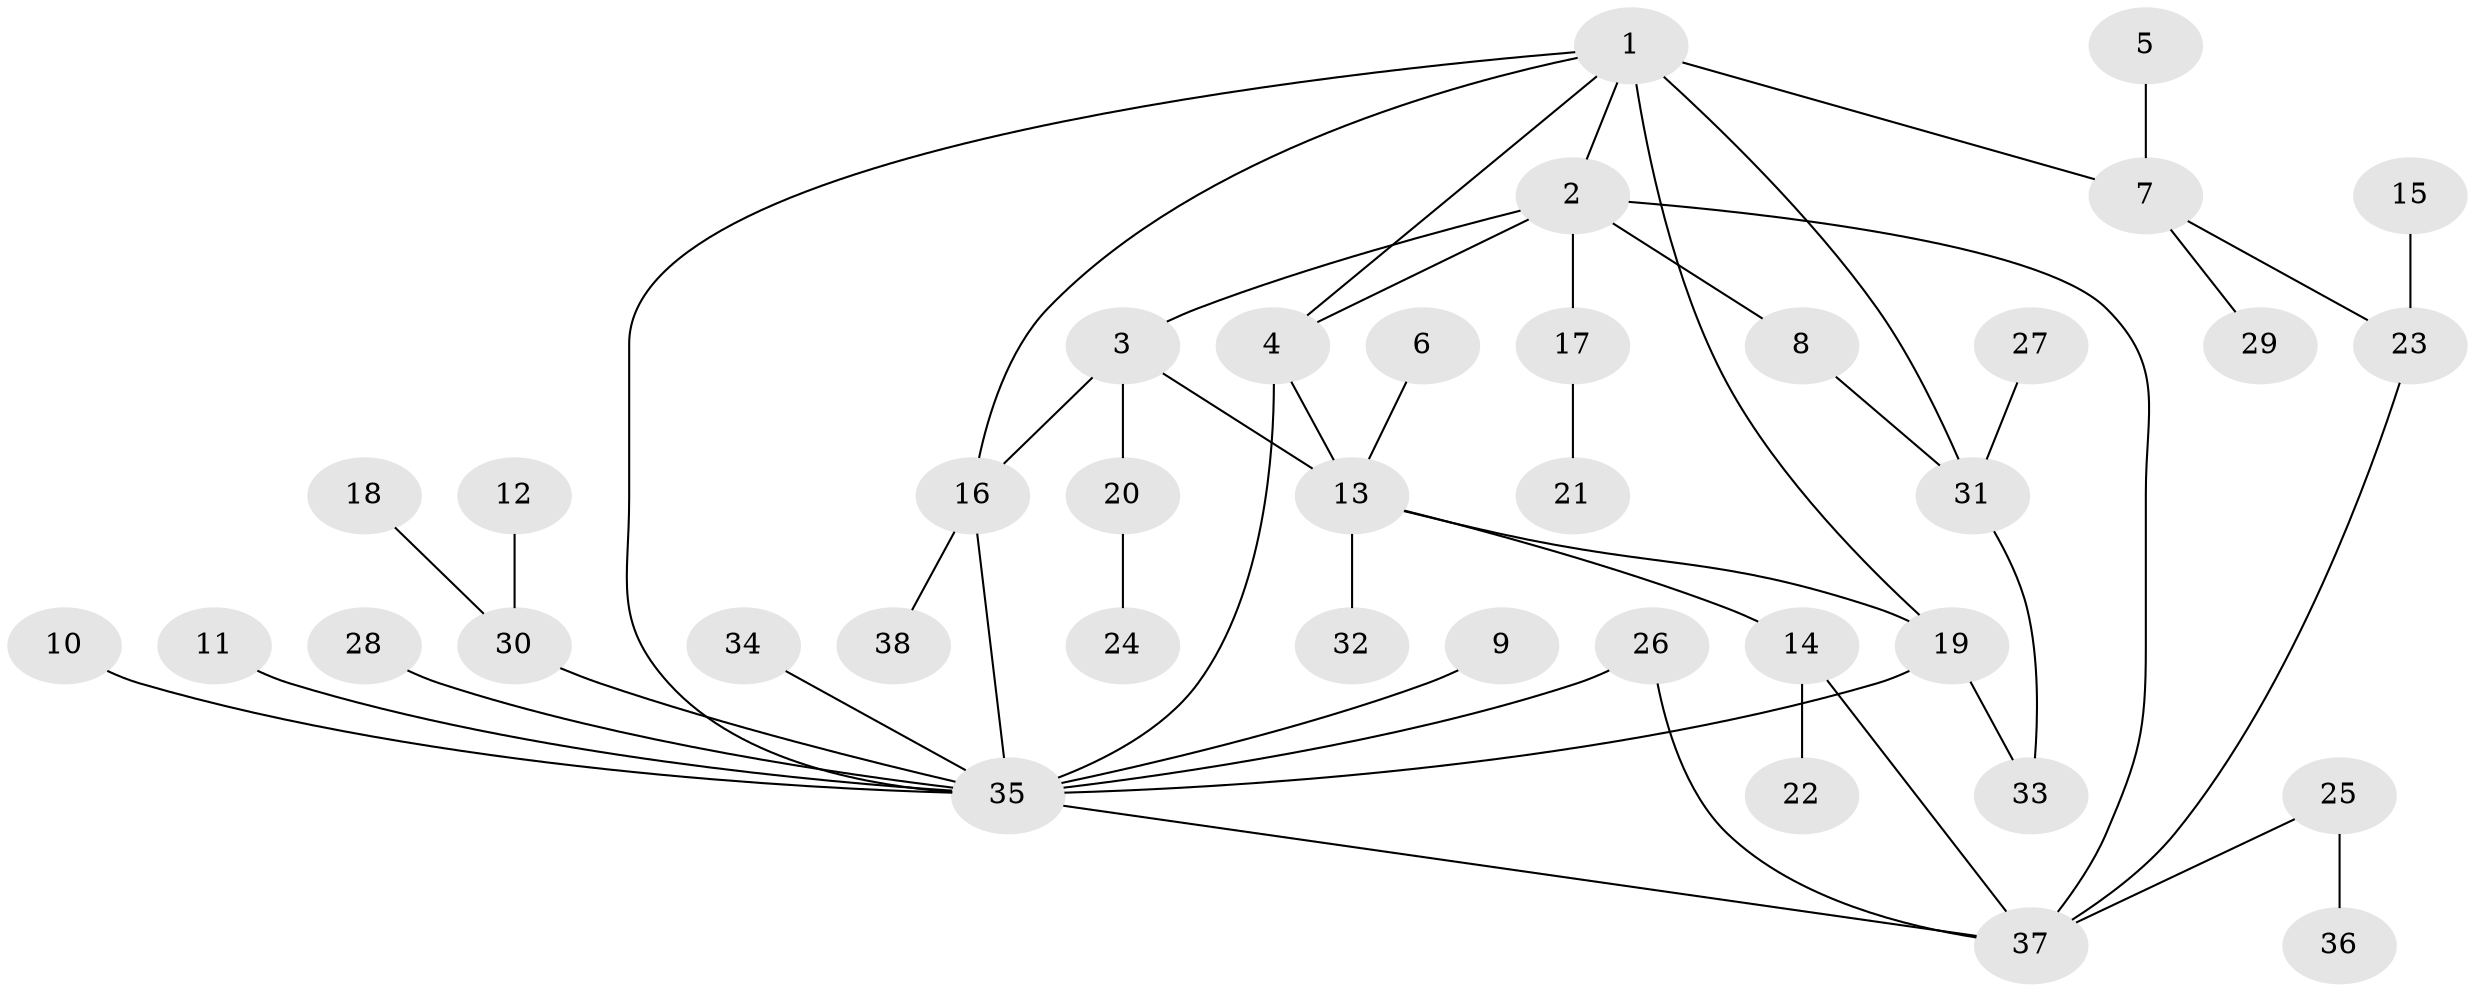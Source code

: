 // original degree distribution, {6: 0.05, 13: 0.016666666666666666, 3: 0.06666666666666667, 5: 0.05, 4: 0.15, 8: 0.016666666666666666, 1: 0.43333333333333335, 2: 0.21666666666666667}
// Generated by graph-tools (version 1.1) at 2025/37/03/04/25 23:37:38]
// undirected, 38 vertices, 50 edges
graph export_dot {
  node [color=gray90,style=filled];
  1;
  2;
  3;
  4;
  5;
  6;
  7;
  8;
  9;
  10;
  11;
  12;
  13;
  14;
  15;
  16;
  17;
  18;
  19;
  20;
  21;
  22;
  23;
  24;
  25;
  26;
  27;
  28;
  29;
  30;
  31;
  32;
  33;
  34;
  35;
  36;
  37;
  38;
  1 -- 2 [weight=1.0];
  1 -- 4 [weight=1.0];
  1 -- 7 [weight=2.0];
  1 -- 16 [weight=1.0];
  1 -- 19 [weight=1.0];
  1 -- 31 [weight=1.0];
  1 -- 35 [weight=1.0];
  2 -- 3 [weight=1.0];
  2 -- 4 [weight=1.0];
  2 -- 8 [weight=1.0];
  2 -- 17 [weight=2.0];
  2 -- 37 [weight=1.0];
  3 -- 13 [weight=1.0];
  3 -- 16 [weight=2.0];
  3 -- 20 [weight=1.0];
  4 -- 13 [weight=2.0];
  4 -- 35 [weight=2.0];
  5 -- 7 [weight=1.0];
  6 -- 13 [weight=1.0];
  7 -- 23 [weight=1.0];
  7 -- 29 [weight=1.0];
  8 -- 31 [weight=1.0];
  9 -- 35 [weight=1.0];
  10 -- 35 [weight=1.0];
  11 -- 35 [weight=1.0];
  12 -- 30 [weight=1.0];
  13 -- 14 [weight=1.0];
  13 -- 19 [weight=1.0];
  13 -- 32 [weight=1.0];
  14 -- 22 [weight=1.0];
  14 -- 37 [weight=1.0];
  15 -- 23 [weight=1.0];
  16 -- 35 [weight=1.0];
  16 -- 38 [weight=1.0];
  17 -- 21 [weight=1.0];
  18 -- 30 [weight=1.0];
  19 -- 33 [weight=1.0];
  19 -- 35 [weight=1.0];
  20 -- 24 [weight=1.0];
  23 -- 37 [weight=1.0];
  25 -- 36 [weight=1.0];
  25 -- 37 [weight=1.0];
  26 -- 35 [weight=1.0];
  26 -- 37 [weight=1.0];
  27 -- 31 [weight=1.0];
  28 -- 35 [weight=1.0];
  30 -- 35 [weight=1.0];
  31 -- 33 [weight=1.0];
  34 -- 35 [weight=1.0];
  35 -- 37 [weight=1.0];
}
